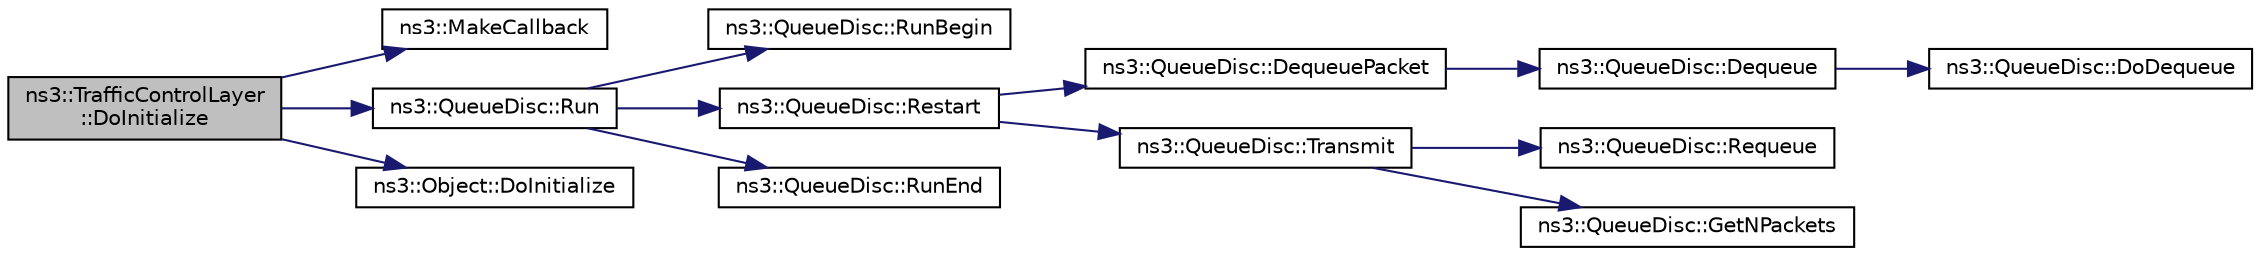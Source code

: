 digraph "ns3::TrafficControlLayer::DoInitialize"
{
  edge [fontname="Helvetica",fontsize="10",labelfontname="Helvetica",labelfontsize="10"];
  node [fontname="Helvetica",fontsize="10",shape=record];
  rankdir="LR";
  Node1 [label="ns3::TrafficControlLayer\l::DoInitialize",height=0.2,width=0.4,color="black", fillcolor="grey75", style="filled", fontcolor="black"];
  Node1 -> Node2 [color="midnightblue",fontsize="10",style="solid"];
  Node2 [label="ns3::MakeCallback",height=0.2,width=0.4,color="black", fillcolor="white", style="filled",URL="$dd/de0/group__makecallbackmemptr.html#ga9376283685aa99d204048d6a4b7610a4"];
  Node1 -> Node3 [color="midnightblue",fontsize="10",style="solid"];
  Node3 [label="ns3::QueueDisc::Run",height=0.2,width=0.4,color="black", fillcolor="white", style="filled",URL="$d0/d7b/classns3_1_1QueueDisc.html#a424eceba41cb013436f353c622c082ff"];
  Node3 -> Node4 [color="midnightblue",fontsize="10",style="solid"];
  Node4 [label="ns3::QueueDisc::RunBegin",height=0.2,width=0.4,color="black", fillcolor="white", style="filled",URL="$d0/d7b/classns3_1_1QueueDisc.html#a9fc8e2a52e7600d3d93141241f7bd7cd"];
  Node3 -> Node5 [color="midnightblue",fontsize="10",style="solid"];
  Node5 [label="ns3::QueueDisc::Restart",height=0.2,width=0.4,color="black", fillcolor="white", style="filled",URL="$d0/d7b/classns3_1_1QueueDisc.html#a009f73a521cc0ebf309d8d15f8b190ea"];
  Node5 -> Node6 [color="midnightblue",fontsize="10",style="solid"];
  Node6 [label="ns3::QueueDisc::DequeuePacket",height=0.2,width=0.4,color="black", fillcolor="white", style="filled",URL="$d0/d7b/classns3_1_1QueueDisc.html#aab4beacb808b917dde38fe835c199f28"];
  Node6 -> Node7 [color="midnightblue",fontsize="10",style="solid"];
  Node7 [label="ns3::QueueDisc::Dequeue",height=0.2,width=0.4,color="black", fillcolor="white", style="filled",URL="$d0/d7b/classns3_1_1QueueDisc.html#a6c13fc489822c1487f61c2289f2e3629"];
  Node7 -> Node8 [color="midnightblue",fontsize="10",style="solid"];
  Node8 [label="ns3::QueueDisc::DoDequeue",height=0.2,width=0.4,color="black", fillcolor="white", style="filled",URL="$d0/d7b/classns3_1_1QueueDisc.html#afefae1a05f45db101c2c75d67a440c63"];
  Node5 -> Node9 [color="midnightblue",fontsize="10",style="solid"];
  Node9 [label="ns3::QueueDisc::Transmit",height=0.2,width=0.4,color="black", fillcolor="white", style="filled",URL="$d0/d7b/classns3_1_1QueueDisc.html#a294d52aeecb986d4f2b3bcb4514c013e"];
  Node9 -> Node10 [color="midnightblue",fontsize="10",style="solid"];
  Node10 [label="ns3::QueueDisc::Requeue",height=0.2,width=0.4,color="black", fillcolor="white", style="filled",URL="$d0/d7b/classns3_1_1QueueDisc.html#a45cd8fdd2469b9e9d7551af22cfdb1a2"];
  Node9 -> Node11 [color="midnightblue",fontsize="10",style="solid"];
  Node11 [label="ns3::QueueDisc::GetNPackets",height=0.2,width=0.4,color="black", fillcolor="white", style="filled",URL="$d0/d7b/classns3_1_1QueueDisc.html#a6ee992f32c1671512f0948fd6cc46a7e",tooltip="Get the number of packets stored by the queue disc. "];
  Node3 -> Node12 [color="midnightblue",fontsize="10",style="solid"];
  Node12 [label="ns3::QueueDisc::RunEnd",height=0.2,width=0.4,color="black", fillcolor="white", style="filled",URL="$d0/d7b/classns3_1_1QueueDisc.html#a1022461238c22b5ce07bc0fd2527e2f3"];
  Node1 -> Node13 [color="midnightblue",fontsize="10",style="solid"];
  Node13 [label="ns3::Object::DoInitialize",height=0.2,width=0.4,color="black", fillcolor="white", style="filled",URL="$d9/d77/classns3_1_1Object.html#af8482a521433409fb5c7f749398c9dbe"];
}
